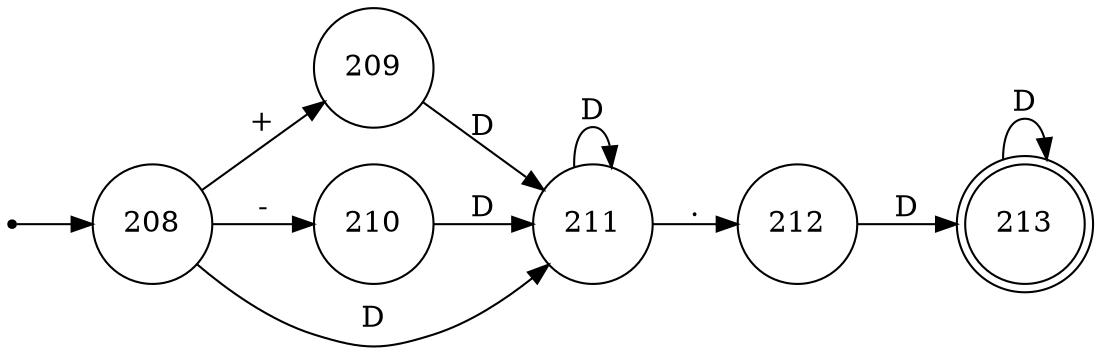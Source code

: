 digraph finite_state_machine {
rankdir=LR;
size="8,5"
node [shape = doublecircle]; 213;
node [shape = point ]; qi;
node [shape = circle];
qi -> 208;
208 -> 209 [ label = "+"] 208 -> 210 [ label = "-"] 208 -> 211 [ label = "D"] 209 -> 211 [ label = "D"] 210 -> 211 [ label = "D"] 211 -> 211 [ label = "D"] 211 -> 212 [ label = "."] 212 -> 213 [ label = "D"] 213 -> 213 [ label = "D"] }